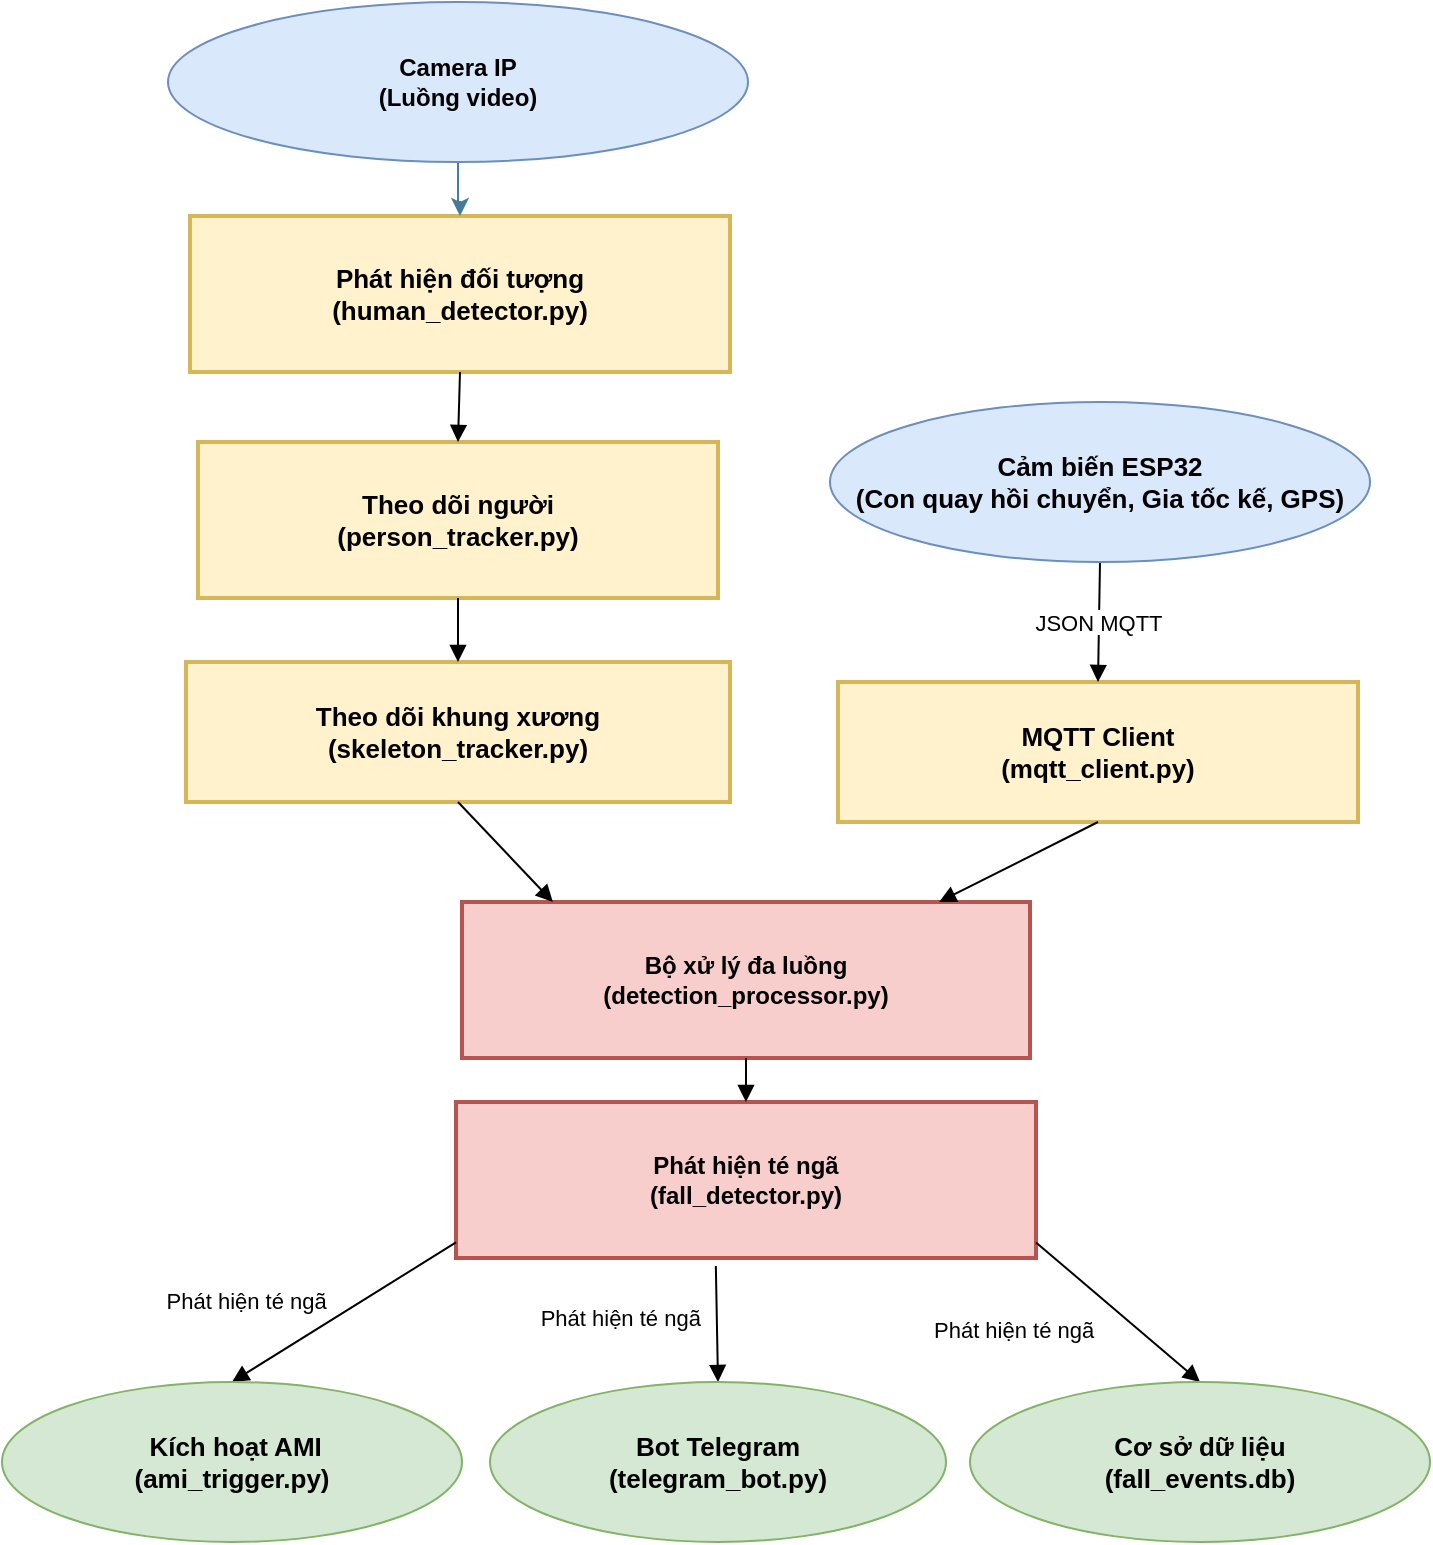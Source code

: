 <mxfile version="28.0.6">
  <diagram name="Page-1" id="OwMrUbBi_byrGWBYKhBa">
    <mxGraphModel dx="872" dy="577" grid="1" gridSize="10" guides="1" tooltips="1" connect="1" arrows="1" fold="1" page="1" pageScale="1" pageWidth="850" pageHeight="1100" math="0" shadow="0">
      <root>
        <mxCell id="0" />
        <mxCell id="1" parent="0" />
        <mxCell id="rXD96nUe1-gEZBoH83iY-24" value="MQTT Client&#xa;(mqtt_client.py)" style="whiteSpace=wrap;strokeWidth=2;fillColor=#fff2cc;strokeColor=#d6b656;fontSize=13;fontStyle=1" parent="1" vertex="1">
          <mxGeometry x="494" y="410" width="260" height="70" as="geometry" />
        </mxCell>
        <mxCell id="rXD96nUe1-gEZBoH83iY-25" value="Phát hiện đối tượng&#xa;(human_detector.py)" style="whiteSpace=wrap;strokeWidth=2;fillColor=#fff2cc;strokeColor=#d6b656;fontSize=13;fontStyle=1" parent="1" vertex="1">
          <mxGeometry x="170" y="177" width="270" height="78" as="geometry" />
        </mxCell>
        <mxCell id="rXD96nUe1-gEZBoH83iY-26" value="Theo dõi khung xương&#xa;(skeleton_tracker.py)" style="whiteSpace=wrap;strokeWidth=2;fillColor=#fff2cc;strokeColor=#d6b656;fontStyle=1;fontSize=13;" parent="1" vertex="1">
          <mxGeometry x="168" y="400" width="272" height="70" as="geometry" />
        </mxCell>
        <mxCell id="rXD96nUe1-gEZBoH83iY-27" value="Theo dõi người&#xa;(person_tracker.py)" style="whiteSpace=wrap;strokeWidth=2;fillColor=#fff2cc;strokeColor=#d6b656;fontSize=13;fontStyle=1" parent="1" vertex="1">
          <mxGeometry x="174" y="290" width="260" height="78" as="geometry" />
        </mxCell>
        <mxCell id="rXD96nUe1-gEZBoH83iY-28" value="Bộ xử lý đa luồng&#xa;(detection_processor.py)" style="whiteSpace=wrap;strokeWidth=2;fillColor=#f8cecc;strokeColor=#b85450;fontStyle=1" parent="1" vertex="1">
          <mxGeometry x="306" y="520" width="284" height="78" as="geometry" />
        </mxCell>
        <mxCell id="rXD96nUe1-gEZBoH83iY-29" value="Phát hiện té ngã&#xa;(fall_detector.py)" style="whiteSpace=wrap;strokeWidth=2;fillColor=#f8cecc;strokeColor=#b85450;fontStyle=1" parent="1" vertex="1">
          <mxGeometry x="303" y="620" width="290" height="78" as="geometry" />
        </mxCell>
        <mxCell id="rXD96nUe1-gEZBoH83iY-33" value="JSON MQTT" style="curved=1;startArrow=none;endArrow=block;exitX=0.5;exitY=1;entryX=0.5;entryY=0;rounded=0;exitDx=0;exitDy=0;" parent="1" source="EKtKe1YEMH_d9ayZxX_o-4" target="rXD96nUe1-gEZBoH83iY-24" edge="1">
          <mxGeometry relative="1" as="geometry">
            <Array as="points" />
            <mxPoint x="624" y="368" as="sourcePoint" />
          </mxGeometry>
        </mxCell>
        <mxCell id="rXD96nUe1-gEZBoH83iY-35" value="" style="curved=1;startArrow=none;endArrow=block;exitX=0.5;exitY=1;entryX=0.5;entryY=0;rounded=0;" parent="1" source="rXD96nUe1-gEZBoH83iY-25" target="rXD96nUe1-gEZBoH83iY-27" edge="1">
          <mxGeometry relative="1" as="geometry">
            <Array as="points" />
          </mxGeometry>
        </mxCell>
        <mxCell id="rXD96nUe1-gEZBoH83iY-36" value="" style="curved=1;startArrow=none;endArrow=block;exitX=0.5;exitY=1;entryX=0.5;entryY=0;rounded=0;" parent="1" source="rXD96nUe1-gEZBoH83iY-27" target="rXD96nUe1-gEZBoH83iY-26" edge="1">
          <mxGeometry relative="1" as="geometry">
            <Array as="points" />
          </mxGeometry>
        </mxCell>
        <mxCell id="rXD96nUe1-gEZBoH83iY-37" value="" style="startArrow=none;endArrow=block;exitX=0.5;exitY=1;entryX=0.16;entryY=0;rounded=0;" parent="1" source="rXD96nUe1-gEZBoH83iY-26" target="rXD96nUe1-gEZBoH83iY-28" edge="1">
          <mxGeometry relative="1" as="geometry" />
        </mxCell>
        <mxCell id="rXD96nUe1-gEZBoH83iY-38" value="" style="startArrow=none;endArrow=block;exitX=0.5;exitY=1;entryX=0.84;entryY=0;rounded=0;" parent="1" source="rXD96nUe1-gEZBoH83iY-24" target="rXD96nUe1-gEZBoH83iY-28" edge="1">
          <mxGeometry relative="1" as="geometry" />
        </mxCell>
        <mxCell id="rXD96nUe1-gEZBoH83iY-39" value="" style="curved=1;startArrow=none;endArrow=block;exitX=0.5;exitY=1;entryX=0.5;entryY=0;rounded=0;" parent="1" source="rXD96nUe1-gEZBoH83iY-28" target="rXD96nUe1-gEZBoH83iY-29" edge="1">
          <mxGeometry relative="1" as="geometry">
            <Array as="points" />
          </mxGeometry>
        </mxCell>
        <mxCell id="rXD96nUe1-gEZBoH83iY-40" value="Phát hiện té ngã" style="startArrow=none;endArrow=block;exitX=0;exitY=0.9;rounded=0;entryX=0.5;entryY=0;entryDx=0;entryDy=0;" parent="1" source="rXD96nUe1-gEZBoH83iY-29" target="EKtKe1YEMH_d9ayZxX_o-5" edge="1">
          <mxGeometry x="0.578" y="-31" relative="1" as="geometry">
            <mxPoint x="160" y="770" as="targetPoint" />
            <mxPoint as="offset" />
          </mxGeometry>
        </mxCell>
        <mxCell id="rXD96nUe1-gEZBoH83iY-41" value="Phát hiện té ngã" style="curved=1;startArrow=none;endArrow=block;entryX=0.5;entryY=0;rounded=0;entryDx=0;entryDy=0;exitX=0.448;exitY=1.051;exitDx=0;exitDy=0;exitPerimeter=0;" parent="1" source="rXD96nUe1-gEZBoH83iY-29" target="EKtKe1YEMH_d9ayZxX_o-6" edge="1">
          <mxGeometry x="-0.154" y="-48" relative="1" as="geometry">
            <Array as="points" />
            <mxPoint x="439" y="700" as="sourcePoint" />
            <mxPoint x="448" y="770" as="targetPoint" />
            <mxPoint as="offset" />
          </mxGeometry>
        </mxCell>
        <mxCell id="rXD96nUe1-gEZBoH83iY-42" value="" style="startArrow=none;endArrow=block;exitX=1;exitY=0.9;entryX=0.5;entryY=0;rounded=0;entryDx=0;entryDy=0;" parent="1" source="rXD96nUe1-gEZBoH83iY-29" target="EKtKe1YEMH_d9ayZxX_o-7" edge="1">
          <mxGeometry relative="1" as="geometry">
            <mxPoint x="703" y="770" as="targetPoint" />
          </mxGeometry>
        </mxCell>
        <mxCell id="EKtKe1YEMH_d9ayZxX_o-3" style="edgeStyle=orthogonalEdgeStyle;rounded=0;orthogonalLoop=1;jettySize=auto;html=1;entryX=0.5;entryY=0;entryDx=0;entryDy=0;strokeColor=#457B9D;fontColor=#0E1A2A;fillColor=#A8DADC;" edge="1" parent="1" source="EKtKe1YEMH_d9ayZxX_o-1" target="rXD96nUe1-gEZBoH83iY-25">
          <mxGeometry relative="1" as="geometry" />
        </mxCell>
        <mxCell id="EKtKe1YEMH_d9ayZxX_o-1" value="&lt;span style=&quot;color: rgb(0, 0, 0);&quot;&gt;Camera IP&lt;/span&gt;&lt;br style=&quot;padding: 0px; margin: 0px; color: rgb(0, 0, 0);&quot;&gt;&lt;span style=&quot;color: rgb(0, 0, 0);&quot;&gt;(Luồng video)&lt;/span&gt;" style="ellipse;whiteSpace=wrap;html=1;fontStyle=1;fillColor=#dae8fc;strokeColor=#6c8ebf;" vertex="1" parent="1">
          <mxGeometry x="159" y="70" width="290" height="80" as="geometry" />
        </mxCell>
        <mxCell id="EKtKe1YEMH_d9ayZxX_o-4" value="&lt;b&gt;&lt;span style=&quot;color: rgb(0, 0, 0); font-size: 13px;&quot;&gt;Cảm biến ESP32&lt;/span&gt;&lt;br style=&quot;padding: 0px; margin: 0px; color: rgb(0, 0, 0); font-size: 13px;&quot;&gt;&lt;span style=&quot;color: rgb(0, 0, 0); font-size: 13px;&quot;&gt;(Con quay hồi chuyển, Gia tốc kế, GPS)&lt;/span&gt;&lt;/b&gt;" style="ellipse;whiteSpace=wrap;html=1;strokeColor=#6c8ebf;fillColor=#dae8fc;" vertex="1" parent="1">
          <mxGeometry x="490" y="270" width="270" height="80" as="geometry" />
        </mxCell>
        <mxCell id="EKtKe1YEMH_d9ayZxX_o-5" value="&lt;b&gt;&lt;font style=&quot;font-size: 13px;&quot;&gt;&lt;span style=&quot;color: rgb(0, 0, 0);&quot;&gt;&amp;nbsp;Kích hoạt AMI&lt;/span&gt;&lt;br style=&quot;padding: 0px; margin: 0px; color: rgb(0, 0, 0);&quot;&gt;&lt;span style=&quot;color: rgb(0, 0, 0);&quot;&gt;(ami_trigger.py)&lt;/span&gt;&lt;/font&gt;&lt;/b&gt;" style="ellipse;whiteSpace=wrap;html=1;strokeColor=#82b366;fillColor=#d5e8d4;" vertex="1" parent="1">
          <mxGeometry x="76" y="760" width="230" height="80" as="geometry" />
        </mxCell>
        <mxCell id="EKtKe1YEMH_d9ayZxX_o-6" value="&lt;b&gt;&lt;font style=&quot;font-size: 13px;&quot;&gt;&lt;span style=&quot;color: rgb(0, 0, 0);&quot;&gt;Bot Telegram&lt;/span&gt;&lt;br style=&quot;padding: 0px; margin: 0px; color: rgb(0, 0, 0);&quot;&gt;&lt;span style=&quot;color: rgb(0, 0, 0);&quot;&gt;(telegram_bot.py)&lt;/span&gt;&lt;/font&gt;&lt;/b&gt;" style="ellipse;whiteSpace=wrap;html=1;strokeColor=#82b366;fillColor=#d5e8d4;" vertex="1" parent="1">
          <mxGeometry x="320" y="760" width="228" height="80" as="geometry" />
        </mxCell>
        <mxCell id="EKtKe1YEMH_d9ayZxX_o-7" value="&lt;b&gt;&lt;font style=&quot;font-size: 13px;&quot;&gt;&lt;span style=&quot;color: rgb(0, 0, 0);&quot;&gt;Cơ sở dữ liệu&lt;/span&gt;&lt;br style=&quot;padding: 0px; margin: 0px; color: rgb(0, 0, 0);&quot;&gt;&lt;span style=&quot;color: rgb(0, 0, 0);&quot;&gt;(fall_events.db)&lt;/span&gt;&lt;/font&gt;&lt;/b&gt;" style="ellipse;whiteSpace=wrap;html=1;strokeColor=#82b366;fillColor=#d5e8d4;" vertex="1" parent="1">
          <mxGeometry x="560" y="760" width="230" height="80" as="geometry" />
        </mxCell>
        <mxCell id="EKtKe1YEMH_d9ayZxX_o-9" value="&lt;span style=&quot;color: rgb(0, 0, 0); font-family: Helvetica; font-size: 11px; font-style: normal; font-variant-ligatures: normal; font-variant-caps: normal; font-weight: 400; letter-spacing: normal; orphans: 2; text-align: center; text-indent: 0px; text-transform: none; widows: 2; word-spacing: 0px; -webkit-text-stroke-width: 0px; white-space: nowrap; background-color: rgb(255, 255, 255); text-decoration-thickness: initial; text-decoration-style: initial; text-decoration-color: initial; display: inline !important; float: none;&quot;&gt;Phát hiện té ngã&lt;/span&gt;" style="text;whiteSpace=wrap;html=1;fontColor=#1D3557;" vertex="1" parent="1">
          <mxGeometry x="540" y="720" width="110" height="40" as="geometry" />
        </mxCell>
      </root>
    </mxGraphModel>
  </diagram>
</mxfile>
